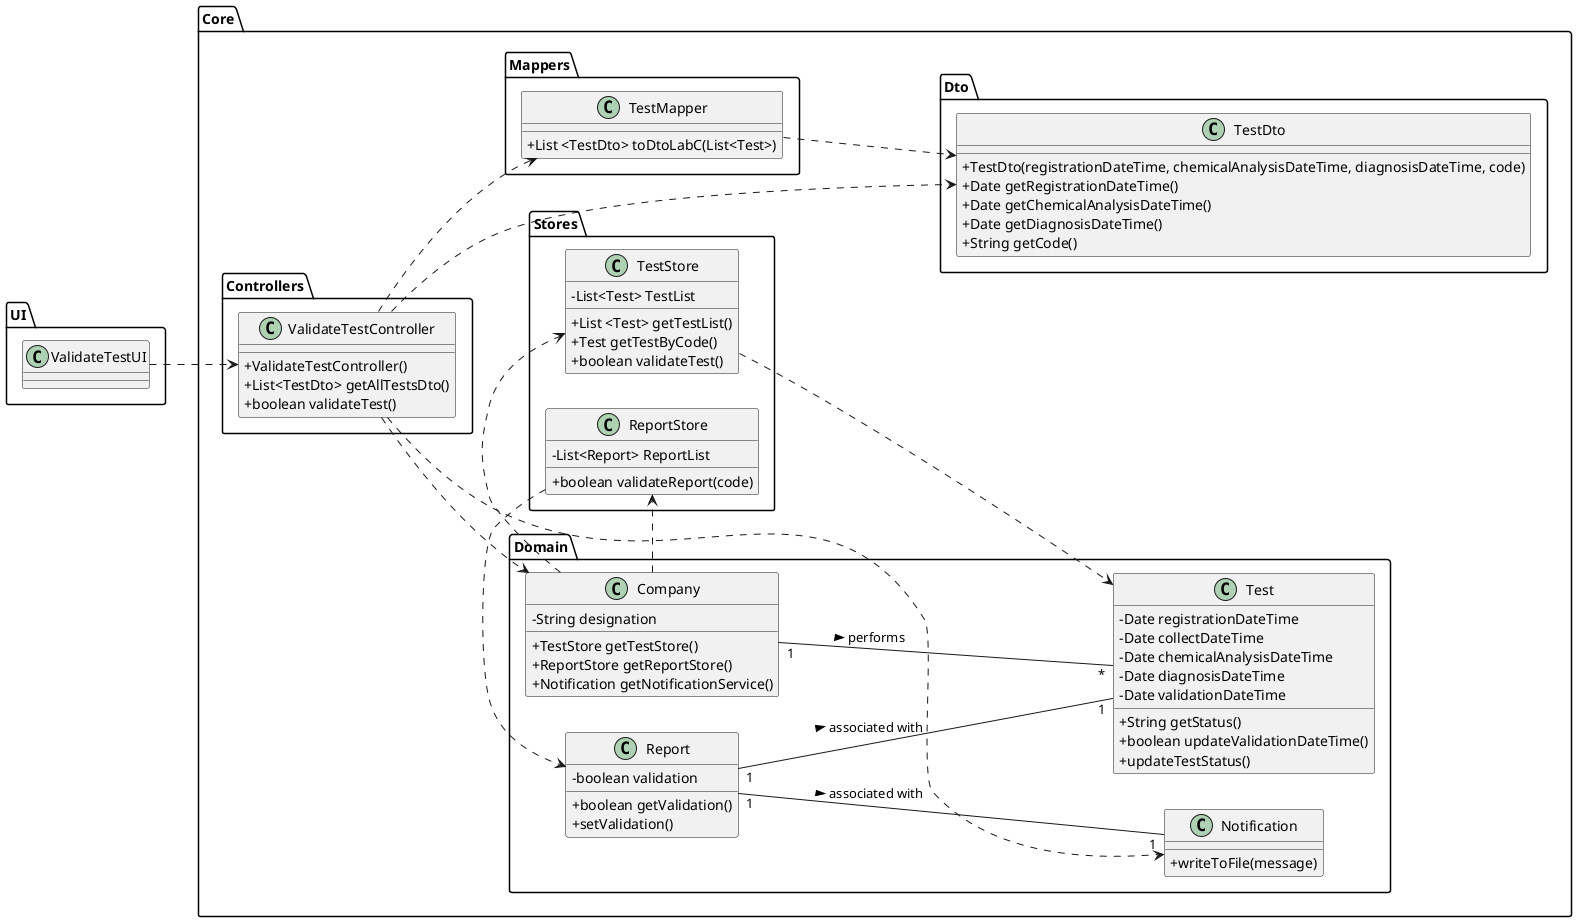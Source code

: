 @startuml
skinparam classAttributeIconSize 0
left to right direction

package Core{

package Domain{
class "Company" as C {
-String designation
+TestStore getTestStore()
+ReportStore getReportStore()
+Notification getNotificationService()
}

class "Test" as T {
-Date registrationDateTime
-Date collectDateTime
-Date chemicalAnalysisDateTime
-Date diagnosisDateTime
-Date validationDateTime
+String getStatus()
+boolean updateValidationDateTime()
+updateTestStatus()
}

class "Report" as R{
-boolean validation
+boolean getValidation()
+setValidation()
}

class "Notification" as N{
+ writeToFile(message)
}

}

package Stores{
class "TestStore" as TS{
-List<Test> TestList
+List <Test> getTestList()
+Test getTestByCode()
+boolean validateTest()
}

class "ReportStore" as RS{
-List<Report> ReportList
+boolean validateReport(code)
}
}

package Controllers{
class "ValidateTestController" as VTC {
+ValidateTestController()
+List<TestDto> getAllTestsDto()
+boolean validateTest()
}





}

package Mappers{
class "TestMapper" as tM{
+List <TestDto> toDtoLabC(List<Test>)
}

}


package Dto{
class "TestDto" as tDto{
+TestDto(registrationDateTime, chemicalAnalysisDateTime, diagnosisDateTime, code)
+Date getRegistrationDateTime()
+Date getChemicalAnalysisDateTime()
+Date getDiagnosisDateTime()
+String getCode()
}



}

}
package UI{
class "ValidateTestUI" as VTUI
}

VTUI ..> VTC

C ..> TS
C ..> RS
VTC ..> C
VTC ..> tM
VTC ..> tDto
VTC ..> N

TS ..> T
tM ..> tDto

C "1" -- "*" T : > performs

RS ..> R
R "1" -- "1" T : > associated with
R "1" -- "1" N : > associated with

@enduml